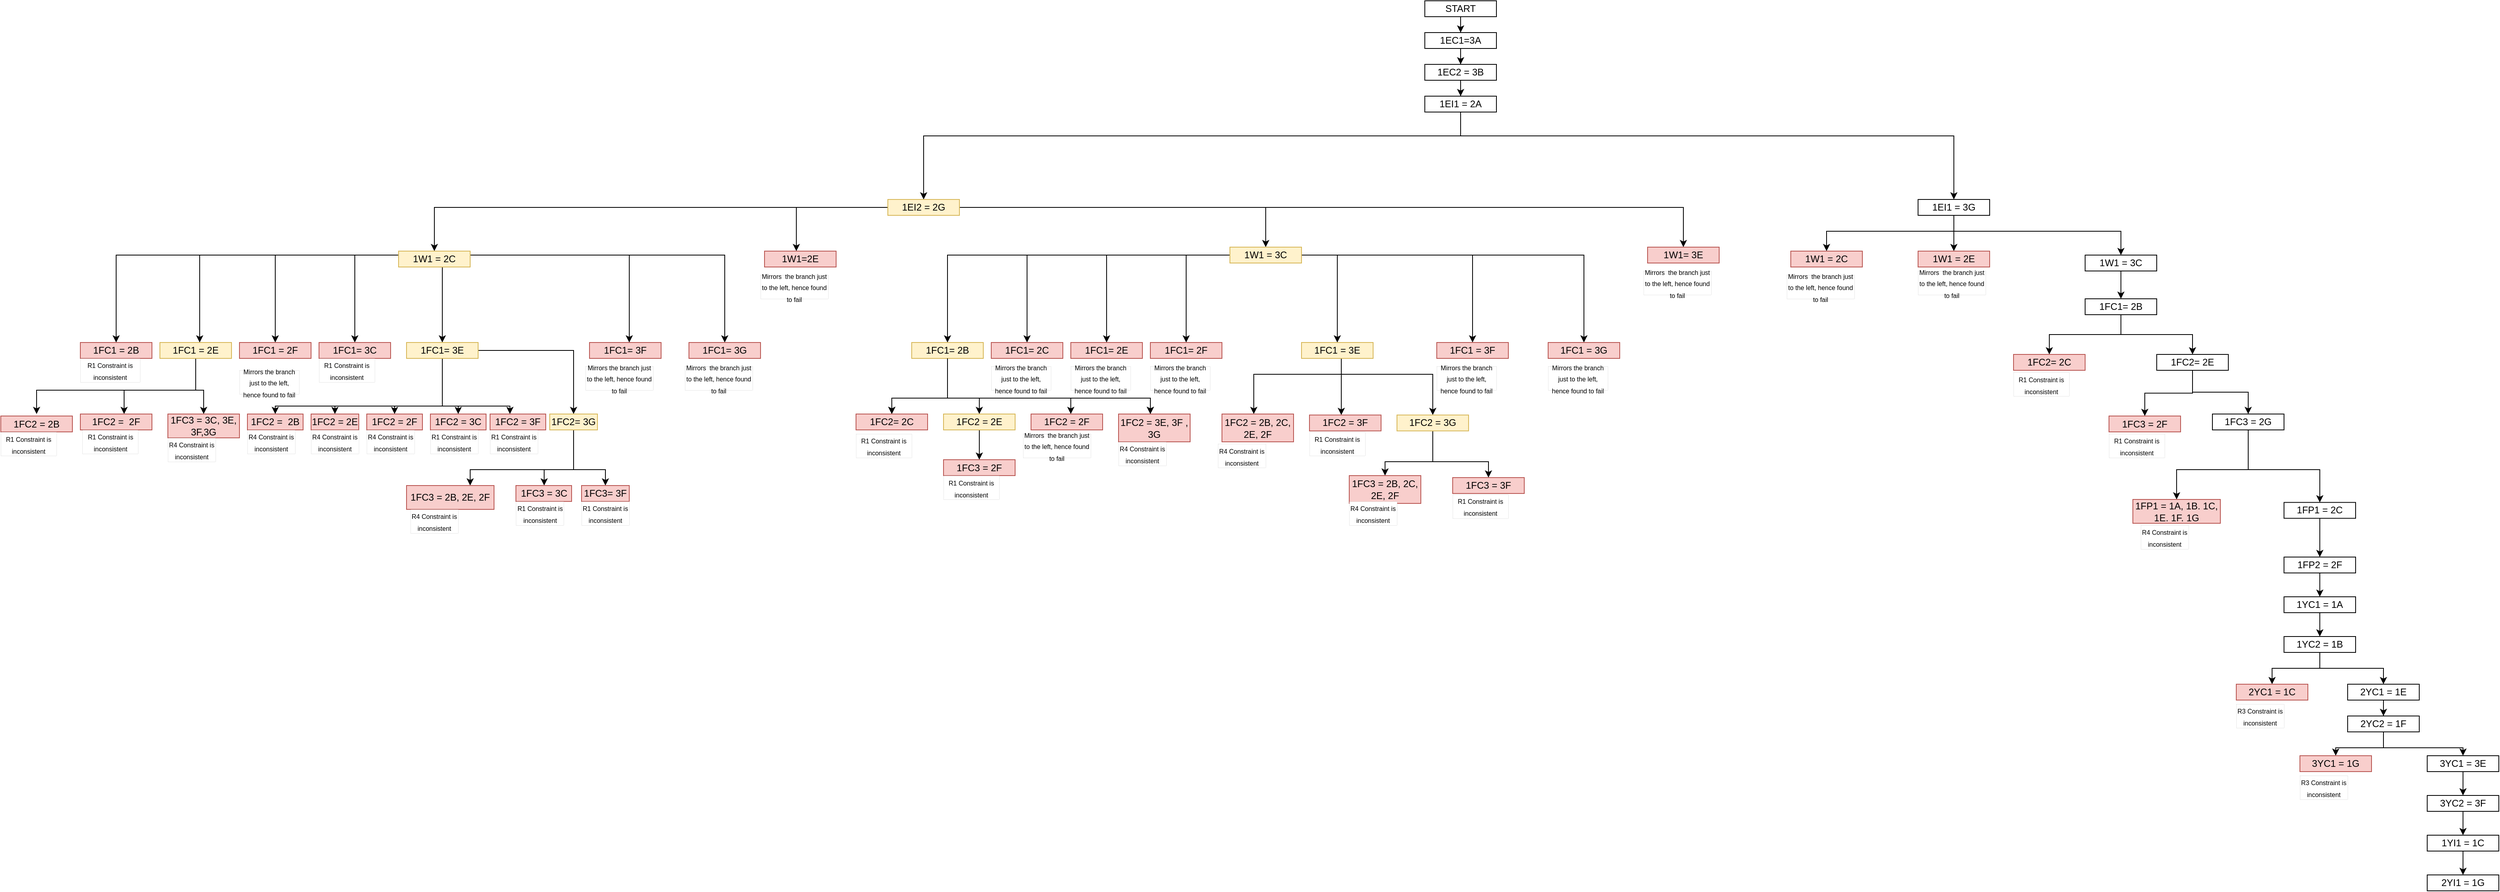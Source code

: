 <mxfile version="21.0.6" type="github"><diagram name="Page-1" id="2YBvvXClWsGukQMizWep"><mxGraphModel dx="3728" dy="3467" grid="1" gridSize="10" guides="1" tooltips="1" connect="1" arrows="1" fold="1" page="1" pageScale="1" pageWidth="1654" pageHeight="2336" math="0" shadow="0"><root><mxCell id="0"/><mxCell id="1" parent="0"/><mxCell id="saDgNXcQAVTbc54-cOda-4" value="" style="edgeStyle=orthogonalEdgeStyle;rounded=0;orthogonalLoop=1;jettySize=auto;html=1;" parent="1" source="saDgNXcQAVTbc54-cOda-1" target="saDgNXcQAVTbc54-cOda-3" edge="1"><mxGeometry relative="1" as="geometry"/></mxCell><mxCell id="saDgNXcQAVTbc54-cOda-1" value="START" style="rounded=0;whiteSpace=wrap;html=1;" parent="1" vertex="1"><mxGeometry x="1540" y="-40" width="90" height="20" as="geometry"/></mxCell><mxCell id="saDgNXcQAVTbc54-cOda-2" style="edgeStyle=orthogonalEdgeStyle;rounded=0;orthogonalLoop=1;jettySize=auto;html=1;exitX=0.5;exitY=1;exitDx=0;exitDy=0;" parent="1" source="saDgNXcQAVTbc54-cOda-1" target="saDgNXcQAVTbc54-cOda-1" edge="1"><mxGeometry relative="1" as="geometry"/></mxCell><mxCell id="saDgNXcQAVTbc54-cOda-6" value="" style="edgeStyle=orthogonalEdgeStyle;rounded=0;orthogonalLoop=1;jettySize=auto;html=1;" parent="1" source="saDgNXcQAVTbc54-cOda-3" target="saDgNXcQAVTbc54-cOda-5" edge="1"><mxGeometry relative="1" as="geometry"/></mxCell><mxCell id="saDgNXcQAVTbc54-cOda-3" value="&lt;div&gt;1EC1=3A&lt;/div&gt;" style="rounded=0;whiteSpace=wrap;html=1;" parent="1" vertex="1"><mxGeometry x="1540" width="90" height="20" as="geometry"/></mxCell><mxCell id="saDgNXcQAVTbc54-cOda-8" value="" style="edgeStyle=orthogonalEdgeStyle;rounded=0;orthogonalLoop=1;jettySize=auto;html=1;" parent="1" source="saDgNXcQAVTbc54-cOda-5" target="saDgNXcQAVTbc54-cOda-7" edge="1"><mxGeometry relative="1" as="geometry"/></mxCell><mxCell id="saDgNXcQAVTbc54-cOda-5" value="1EC2 = 3B" style="rounded=0;whiteSpace=wrap;html=1;" parent="1" vertex="1"><mxGeometry x="1540" y="40" width="90" height="20" as="geometry"/></mxCell><mxCell id="VAgknR-htnpTe9GybD_8-132" style="edgeStyle=orthogonalEdgeStyle;rounded=0;orthogonalLoop=1;jettySize=auto;html=1;entryX=0.5;entryY=0;entryDx=0;entryDy=0;" parent="1" source="saDgNXcQAVTbc54-cOda-7" target="saDgNXcQAVTbc54-cOda-11" edge="1"><mxGeometry relative="1" as="geometry"><Array as="points"><mxPoint x="1585" y="130"/><mxPoint x="910" y="130"/></Array></mxGeometry></mxCell><mxCell id="VAgknR-htnpTe9GybD_8-135" value="" style="edgeStyle=orthogonalEdgeStyle;rounded=0;orthogonalLoop=1;jettySize=auto;html=1;" parent="1" source="saDgNXcQAVTbc54-cOda-7" target="VAgknR-htnpTe9GybD_8-134" edge="1"><mxGeometry relative="1" as="geometry"><Array as="points"><mxPoint x="1585" y="130"/><mxPoint x="2205" y="130"/></Array></mxGeometry></mxCell><mxCell id="saDgNXcQAVTbc54-cOda-7" value="1EI1 = 2A" style="rounded=0;whiteSpace=wrap;html=1;" parent="1" vertex="1"><mxGeometry x="1540" y="80" width="90" height="20" as="geometry"/></mxCell><mxCell id="saDgNXcQAVTbc54-cOda-14" value="" style="edgeStyle=orthogonalEdgeStyle;rounded=0;orthogonalLoop=1;jettySize=auto;html=1;" parent="1" source="saDgNXcQAVTbc54-cOda-11" target="saDgNXcQAVTbc54-cOda-13" edge="1"><mxGeometry relative="1" as="geometry"><Array as="points"><mxPoint x="295" y="220"/></Array></mxGeometry></mxCell><mxCell id="VAgknR-htnpTe9GybD_8-15" style="edgeStyle=orthogonalEdgeStyle;rounded=0;orthogonalLoop=1;jettySize=auto;html=1;" parent="1" source="saDgNXcQAVTbc54-cOda-11" target="VAgknR-htnpTe9GybD_8-14" edge="1"><mxGeometry relative="1" as="geometry"><Array as="points"><mxPoint x="750" y="220"/><mxPoint x="750" y="280"/></Array></mxGeometry></mxCell><mxCell id="VAgknR-htnpTe9GybD_8-20" value="" style="edgeStyle=orthogonalEdgeStyle;rounded=0;orthogonalLoop=1;jettySize=auto;html=1;" parent="1" source="saDgNXcQAVTbc54-cOda-11" target="VAgknR-htnpTe9GybD_8-19" edge="1"><mxGeometry relative="1" as="geometry"/></mxCell><mxCell id="VAgknR-htnpTe9GybD_8-126" style="edgeStyle=orthogonalEdgeStyle;rounded=0;orthogonalLoop=1;jettySize=auto;html=1;entryX=0.5;entryY=0;entryDx=0;entryDy=0;" parent="1" source="saDgNXcQAVTbc54-cOda-11" target="VAgknR-htnpTe9GybD_8-124" edge="1"><mxGeometry relative="1" as="geometry"/></mxCell><mxCell id="saDgNXcQAVTbc54-cOda-11" value="1EI2 = 2G" style="rounded=0;whiteSpace=wrap;html=1;fillColor=#fff2cc;strokeColor=#d6b656;" parent="1" vertex="1"><mxGeometry x="865" y="210" width="90" height="20" as="geometry"/></mxCell><mxCell id="saDgNXcQAVTbc54-cOda-20" value="" style="edgeStyle=orthogonalEdgeStyle;rounded=0;orthogonalLoop=1;jettySize=auto;html=1;" parent="1" source="saDgNXcQAVTbc54-cOda-13" target="saDgNXcQAVTbc54-cOda-19" edge="1"><mxGeometry relative="1" as="geometry"><Array as="points"><mxPoint x="-105" y="280"/></Array></mxGeometry></mxCell><mxCell id="saDgNXcQAVTbc54-cOda-25" value="" style="edgeStyle=orthogonalEdgeStyle;rounded=0;orthogonalLoop=1;jettySize=auto;html=1;" parent="1" source="saDgNXcQAVTbc54-cOda-13" target="saDgNXcQAVTbc54-cOda-24" edge="1"><mxGeometry relative="1" as="geometry"><Array as="points"><mxPoint y="280"/></Array></mxGeometry></mxCell><mxCell id="saDgNXcQAVTbc54-cOda-44" value="" style="edgeStyle=orthogonalEdgeStyle;rounded=0;orthogonalLoop=1;jettySize=auto;html=1;" parent="1" source="saDgNXcQAVTbc54-cOda-13" target="saDgNXcQAVTbc54-cOda-33" edge="1"><mxGeometry relative="1" as="geometry"><Array as="points"><mxPoint x="95" y="280"/></Array></mxGeometry></mxCell><mxCell id="saDgNXcQAVTbc54-cOda-47" style="edgeStyle=orthogonalEdgeStyle;rounded=0;orthogonalLoop=1;jettySize=auto;html=1;" parent="1" source="saDgNXcQAVTbc54-cOda-13" target="saDgNXcQAVTbc54-cOda-45" edge="1"><mxGeometry relative="1" as="geometry"><Array as="points"><mxPoint x="195" y="280"/></Array></mxGeometry></mxCell><mxCell id="saDgNXcQAVTbc54-cOda-59" style="edgeStyle=orthogonalEdgeStyle;rounded=0;orthogonalLoop=1;jettySize=auto;html=1;" parent="1" source="saDgNXcQAVTbc54-cOda-13" target="saDgNXcQAVTbc54-cOda-58" edge="1"><mxGeometry relative="1" as="geometry"><Array as="points"><mxPoint x="305" y="320"/><mxPoint x="305" y="320"/></Array></mxGeometry></mxCell><mxCell id="VAgknR-htnpTe9GybD_8-4" style="edgeStyle=orthogonalEdgeStyle;rounded=0;orthogonalLoop=1;jettySize=auto;html=1;exitX=1;exitY=0.25;exitDx=0;exitDy=0;" parent="1" source="saDgNXcQAVTbc54-cOda-13" target="VAgknR-htnpTe9GybD_8-3" edge="1"><mxGeometry relative="1" as="geometry"><Array as="points"><mxPoint x="540" y="280"/></Array></mxGeometry></mxCell><mxCell id="VAgknR-htnpTe9GybD_8-12" style="edgeStyle=orthogonalEdgeStyle;rounded=0;orthogonalLoop=1;jettySize=auto;html=1;" parent="1" source="saDgNXcQAVTbc54-cOda-13" edge="1"><mxGeometry relative="1" as="geometry"><mxPoint x="660" y="390" as="targetPoint"/><Array as="points"><mxPoint x="660" y="280"/></Array></mxGeometry></mxCell><mxCell id="saDgNXcQAVTbc54-cOda-13" value="1W1 = 2C" style="rounded=0;whiteSpace=wrap;html=1;fillColor=#fff2cc;strokeColor=#d6b656;" parent="1" vertex="1"><mxGeometry x="250" y="275" width="90" height="20" as="geometry"/></mxCell><mxCell id="saDgNXcQAVTbc54-cOda-19" value="1FC1 = 2B" style="rounded=0;whiteSpace=wrap;html=1;fillColor=#f8cecc;strokeColor=#b85450;" parent="1" vertex="1"><mxGeometry x="-150" y="390" width="90" height="20" as="geometry"/></mxCell><mxCell id="saDgNXcQAVTbc54-cOda-31" value="" style="edgeStyle=orthogonalEdgeStyle;rounded=0;orthogonalLoop=1;jettySize=auto;html=1;" parent="1" source="saDgNXcQAVTbc54-cOda-24" edge="1"><mxGeometry relative="1" as="geometry"><mxPoint x="-205" y="480" as="targetPoint"/><Array as="points"><mxPoint x="-5" y="450"/><mxPoint x="-205" y="450"/></Array></mxGeometry></mxCell><mxCell id="saDgNXcQAVTbc54-cOda-52" style="edgeStyle=orthogonalEdgeStyle;rounded=0;orthogonalLoop=1;jettySize=auto;html=1;" parent="1" source="saDgNXcQAVTbc54-cOda-24" target="saDgNXcQAVTbc54-cOda-48" edge="1"><mxGeometry relative="1" as="geometry"><Array as="points"><mxPoint x="-5" y="450"/><mxPoint x="-95" y="450"/></Array></mxGeometry></mxCell><mxCell id="VAgknR-htnpTe9GybD_8-35" style="edgeStyle=orthogonalEdgeStyle;rounded=0;orthogonalLoop=1;jettySize=auto;html=1;" parent="1" source="saDgNXcQAVTbc54-cOda-24" target="VAgknR-htnpTe9GybD_8-31" edge="1"><mxGeometry relative="1" as="geometry"><Array as="points"><mxPoint x="-5" y="450"/><mxPoint x="5" y="450"/></Array></mxGeometry></mxCell><mxCell id="saDgNXcQAVTbc54-cOda-24" value="1FC1 = 2E" style="rounded=0;whiteSpace=wrap;html=1;fillColor=#fff2cc;strokeColor=#d6b656;" parent="1" vertex="1"><mxGeometry x="-50" y="390" width="90" height="20" as="geometry"/></mxCell><mxCell id="saDgNXcQAVTbc54-cOda-26" value="" style="shape=image;html=1;verticalAlign=top;verticalLabelPosition=bottom;labelBackgroundColor=#ffffff;imageAspect=0;aspect=fixed;image=https://cdn0.iconfinder.com/data/icons/evericons-16px/16/x-128.png" parent="1" vertex="1"><mxGeometry x="-80" y="400" width="30" height="30" as="geometry"/></mxCell><mxCell id="saDgNXcQAVTbc54-cOda-28" value="&lt;font style=&quot;font-size: 10px;&quot;&gt;&lt;font style=&quot;font-size: 9px;&quot;&gt;&lt;font style=&quot;font-size: 8px;&quot;&gt;R1 Constraint is inconsistent&lt;/font&gt;&lt;/font&gt;&lt;/font&gt;" style="rounded=0;whiteSpace=wrap;html=1;shadow=0;glass=0;strokeWidth=0;" parent="1" vertex="1"><mxGeometry x="-150" y="410" width="75" height="30" as="geometry"/></mxCell><mxCell id="saDgNXcQAVTbc54-cOda-29" style="edgeStyle=orthogonalEdgeStyle;rounded=0;orthogonalLoop=1;jettySize=auto;html=1;exitX=0.5;exitY=1;exitDx=0;exitDy=0;" parent="1" source="saDgNXcQAVTbc54-cOda-28" target="saDgNXcQAVTbc54-cOda-28" edge="1"><mxGeometry relative="1" as="geometry"/></mxCell><mxCell id="saDgNXcQAVTbc54-cOda-30" value="1FC2 = 2B" style="rounded=0;whiteSpace=wrap;html=1;fillColor=#f8cecc;strokeColor=#b85450;" parent="1" vertex="1"><mxGeometry x="-250" y="482.5" width="90" height="20" as="geometry"/></mxCell><mxCell id="saDgNXcQAVTbc54-cOda-33" value="1FC1 = 2F" style="rounded=0;whiteSpace=wrap;html=1;fillColor=#f8cecc;strokeColor=#b85450;" parent="1" vertex="1"><mxGeometry x="50" y="390" width="90" height="20" as="geometry"/></mxCell><mxCell id="saDgNXcQAVTbc54-cOda-36" style="edgeStyle=orthogonalEdgeStyle;rounded=0;orthogonalLoop=1;jettySize=auto;html=1;exitX=0.5;exitY=1;exitDx=0;exitDy=0;" parent="1" source="saDgNXcQAVTbc54-cOda-33" target="saDgNXcQAVTbc54-cOda-33" edge="1"><mxGeometry relative="1" as="geometry"/></mxCell><mxCell id="saDgNXcQAVTbc54-cOda-39" value="&lt;font style=&quot;font-size: 9px;&quot;&gt;&lt;font style=&quot;font-size: 9px;&quot;&gt;&lt;font style=&quot;font-size: 8px;&quot;&gt;Mirrors the branch just to the left, hence found to fail&lt;/font&gt;&lt;/font&gt;&lt;/font&gt;" style="rounded=0;whiteSpace=wrap;html=1;shadow=0;glass=0;strokeWidth=0;" parent="1" vertex="1"><mxGeometry x="50" y="425" width="75" height="30" as="geometry"/></mxCell><mxCell id="saDgNXcQAVTbc54-cOda-40" value="" style="shape=image;html=1;verticalAlign=top;verticalLabelPosition=bottom;labelBackgroundColor=#ffffff;imageAspect=0;aspect=fixed;image=https://cdn0.iconfinder.com/data/icons/evericons-16px/16/x-128.png" parent="1" vertex="1"><mxGeometry x="110" y="400" width="30" height="30" as="geometry"/></mxCell><mxCell id="saDgNXcQAVTbc54-cOda-45" value="1FC1= 3C" style="rounded=0;whiteSpace=wrap;html=1;fillColor=#f8cecc;strokeColor=#b85450;" parent="1" vertex="1"><mxGeometry x="150" y="390" width="90" height="20" as="geometry"/></mxCell><mxCell id="saDgNXcQAVTbc54-cOda-48" value="1FC2 =&amp;nbsp; 2F" style="rounded=0;whiteSpace=wrap;html=1;fillColor=#f8cecc;strokeColor=#b85450;" parent="1" vertex="1"><mxGeometry x="-150" y="480" width="90" height="20" as="geometry"/></mxCell><mxCell id="saDgNXcQAVTbc54-cOda-50" value="&lt;font style=&quot;font-size: 10px;&quot;&gt;&lt;font style=&quot;font-size: 9px;&quot;&gt;&lt;font style=&quot;font-size: 8px;&quot;&gt;R1 Constraint is inconsistent&lt;/font&gt;&lt;/font&gt;&lt;/font&gt;" style="rounded=0;whiteSpace=wrap;html=1;shadow=0;glass=0;strokeWidth=0;" parent="1" vertex="1"><mxGeometry x="-250" y="502.5" width="70" height="30" as="geometry"/></mxCell><mxCell id="saDgNXcQAVTbc54-cOda-51" value="" style="shape=image;html=1;verticalAlign=top;verticalLabelPosition=bottom;labelBackgroundColor=#ffffff;imageAspect=0;aspect=fixed;image=https://cdn0.iconfinder.com/data/icons/evericons-16px/16/x-128.png" parent="1" vertex="1"><mxGeometry x="-180" y="487.5" width="30" height="30" as="geometry"/></mxCell><mxCell id="saDgNXcQAVTbc54-cOda-53" value="&lt;font style=&quot;font-size: 10px;&quot;&gt;&lt;font style=&quot;font-size: 9px;&quot;&gt;&lt;font style=&quot;font-size: 8px;&quot;&gt;R1 Constraint is inconsistent&lt;/font&gt;&lt;/font&gt;&lt;/font&gt;" style="rounded=0;whiteSpace=wrap;html=1;shadow=0;glass=0;strokeWidth=0;" parent="1" vertex="1"><mxGeometry x="-147.5" y="500" width="70" height="30" as="geometry"/></mxCell><mxCell id="saDgNXcQAVTbc54-cOda-54" value="" style="shape=image;html=1;verticalAlign=top;verticalLabelPosition=bottom;labelBackgroundColor=#ffffff;imageAspect=0;aspect=fixed;image=https://cdn0.iconfinder.com/data/icons/evericons-16px/16/x-128.png" parent="1" vertex="1"><mxGeometry x="220" y="400" width="30" height="30" as="geometry"/></mxCell><mxCell id="saDgNXcQAVTbc54-cOda-57" value="&lt;font style=&quot;font-size: 10px;&quot;&gt;&lt;font style=&quot;font-size: 9px;&quot;&gt;&lt;font style=&quot;font-size: 8px;&quot;&gt;R1 Constraint is inconsistent&lt;/font&gt;&lt;/font&gt;&lt;/font&gt;" style="rounded=0;whiteSpace=wrap;html=1;shadow=0;glass=0;strokeWidth=0;" parent="1" vertex="1"><mxGeometry x="150" y="410" width="70" height="30" as="geometry"/></mxCell><mxCell id="saDgNXcQAVTbc54-cOda-61" value="" style="edgeStyle=orthogonalEdgeStyle;rounded=0;orthogonalLoop=1;jettySize=auto;html=1;" parent="1" source="saDgNXcQAVTbc54-cOda-58" target="saDgNXcQAVTbc54-cOda-60" edge="1"><mxGeometry relative="1" as="geometry"><Array as="points"><mxPoint x="305" y="470"/><mxPoint x="95" y="470"/></Array></mxGeometry></mxCell><mxCell id="saDgNXcQAVTbc54-cOda-72" value="" style="edgeStyle=orthogonalEdgeStyle;rounded=0;orthogonalLoop=1;jettySize=auto;html=1;entryX=0.5;entryY=0;entryDx=0;entryDy=0;" parent="1" source="saDgNXcQAVTbc54-cOda-58" target="saDgNXcQAVTbc54-cOda-70" edge="1"><mxGeometry relative="1" as="geometry"><Array as="points"><mxPoint x="305" y="470"/><mxPoint x="325" y="470"/></Array></mxGeometry></mxCell><mxCell id="saDgNXcQAVTbc54-cOda-73" style="edgeStyle=orthogonalEdgeStyle;rounded=0;orthogonalLoop=1;jettySize=auto;html=1;entryX=0.5;entryY=0;entryDx=0;entryDy=0;" parent="1" source="saDgNXcQAVTbc54-cOda-58" target="saDgNXcQAVTbc54-cOda-68" edge="1"><mxGeometry relative="1" as="geometry"><Array as="points"><mxPoint x="305" y="470"/><mxPoint x="245" y="470"/></Array></mxGeometry></mxCell><mxCell id="saDgNXcQAVTbc54-cOda-74" style="edgeStyle=orthogonalEdgeStyle;rounded=0;orthogonalLoop=1;jettySize=auto;html=1;exitX=0.5;exitY=1;exitDx=0;exitDy=0;" parent="1" source="saDgNXcQAVTbc54-cOda-58" target="saDgNXcQAVTbc54-cOda-64" edge="1"><mxGeometry relative="1" as="geometry"><Array as="points"><mxPoint x="305" y="470"/><mxPoint x="170" y="470"/></Array></mxGeometry></mxCell><mxCell id="saDgNXcQAVTbc54-cOda-83" style="edgeStyle=orthogonalEdgeStyle;rounded=0;orthogonalLoop=1;jettySize=auto;html=1;exitX=0.5;exitY=1;exitDx=0;exitDy=0;" parent="1" source="saDgNXcQAVTbc54-cOda-58" edge="1"><mxGeometry relative="1" as="geometry"><mxPoint x="390" y="480" as="targetPoint"/><Array as="points"><mxPoint x="305" y="470"/><mxPoint x="390" y="470"/></Array></mxGeometry></mxCell><mxCell id="saDgNXcQAVTbc54-cOda-183" value="" style="edgeStyle=orthogonalEdgeStyle;rounded=0;orthogonalLoop=1;jettySize=auto;html=1;" parent="1" source="saDgNXcQAVTbc54-cOda-58" target="saDgNXcQAVTbc54-cOda-182" edge="1"><mxGeometry relative="1" as="geometry"/></mxCell><mxCell id="saDgNXcQAVTbc54-cOda-58" value="1FC1= 3E" style="rounded=0;whiteSpace=wrap;html=1;fillColor=#fff2cc;strokeColor=#d6b656;" parent="1" vertex="1"><mxGeometry x="260" y="390" width="90" height="20" as="geometry"/></mxCell><mxCell id="saDgNXcQAVTbc54-cOda-60" value="1FC2 =&amp;nbsp; 2B" style="rounded=0;whiteSpace=wrap;html=1;fillColor=#f8cecc;strokeColor=#b85450;" parent="1" vertex="1"><mxGeometry x="60" y="480" width="70" height="20" as="geometry"/></mxCell><mxCell id="saDgNXcQAVTbc54-cOda-62" value="&lt;font style=&quot;font-size: 10px;&quot;&gt;&lt;font style=&quot;font-size: 9px;&quot;&gt;&lt;font style=&quot;font-size: 8px;&quot;&gt;R4 Constraint is inconsistent&lt;/font&gt;&lt;/font&gt;&lt;/font&gt;" style="rounded=0;whiteSpace=wrap;html=1;shadow=0;glass=0;strokeWidth=0;" parent="1" vertex="1"><mxGeometry x="60" y="500" width="60" height="30" as="geometry"/></mxCell><mxCell id="saDgNXcQAVTbc54-cOda-64" value="1FC2 = 2E" style="rounded=0;whiteSpace=wrap;html=1;fillColor=#f8cecc;strokeColor=#b85450;" parent="1" vertex="1"><mxGeometry x="140" y="480" width="60" height="20" as="geometry"/></mxCell><mxCell id="saDgNXcQAVTbc54-cOda-65" value="&lt;font style=&quot;font-size: 10px;&quot;&gt;&lt;font style=&quot;font-size: 9px;&quot;&gt;&lt;font style=&quot;font-size: 8px;&quot;&gt;R4 Constraint is inconsistent&lt;/font&gt;&lt;/font&gt;&lt;/font&gt;" style="rounded=0;whiteSpace=wrap;html=1;shadow=0;glass=0;strokeWidth=0;" parent="1" vertex="1"><mxGeometry x="140" y="500" width="60" height="30" as="geometry"/></mxCell><mxCell id="saDgNXcQAVTbc54-cOda-68" value="1FC2 = 2F" style="rounded=0;whiteSpace=wrap;html=1;fillColor=#f8cecc;strokeColor=#b85450;" parent="1" vertex="1"><mxGeometry x="210" y="480" width="70" height="20" as="geometry"/></mxCell><mxCell id="saDgNXcQAVTbc54-cOda-69" value="&lt;font style=&quot;font-size: 10px;&quot;&gt;&lt;font style=&quot;font-size: 9px;&quot;&gt;&lt;font style=&quot;font-size: 8px;&quot;&gt;R4 Constraint is inconsistent&lt;/font&gt;&lt;/font&gt;&lt;/font&gt;" style="rounded=0;whiteSpace=wrap;html=1;shadow=0;glass=0;strokeWidth=0;" parent="1" vertex="1"><mxGeometry x="210" y="500" width="60" height="30" as="geometry"/></mxCell><mxCell id="saDgNXcQAVTbc54-cOda-70" value="1FC2 = 3C" style="rounded=0;whiteSpace=wrap;html=1;fillColor=#f8cecc;strokeColor=#b85450;" parent="1" vertex="1"><mxGeometry x="290" y="480" width="70" height="20" as="geometry"/></mxCell><mxCell id="saDgNXcQAVTbc54-cOda-71" value="&lt;font style=&quot;font-size: 10px;&quot;&gt;&lt;font style=&quot;font-size: 9px;&quot;&gt;&lt;font style=&quot;font-size: 8px;&quot;&gt;R1 Constraint is inconsistent&lt;/font&gt;&lt;/font&gt;&lt;/font&gt;" style="rounded=0;whiteSpace=wrap;html=1;shadow=0;glass=0;strokeWidth=0;" parent="1" vertex="1"><mxGeometry x="290" y="500" width="60" height="30" as="geometry"/></mxCell><mxCell id="saDgNXcQAVTbc54-cOda-75" value="" style="shape=image;html=1;verticalAlign=top;verticalLabelPosition=bottom;labelBackgroundColor=#ffffff;imageAspect=0;aspect=fixed;image=https://cdn0.iconfinder.com/data/icons/evericons-16px/16/x-128.png" parent="1" vertex="1"><mxGeometry x="-77.5" y="487.5" width="30" height="30" as="geometry"/></mxCell><mxCell id="saDgNXcQAVTbc54-cOda-78" value="" style="shape=image;html=1;verticalAlign=top;verticalLabelPosition=bottom;labelBackgroundColor=#ffffff;imageAspect=0;aspect=fixed;image=https://cdn0.iconfinder.com/data/icons/evericons-16px/16/x-128.png" parent="1" vertex="1"><mxGeometry x="195" y="495" width="15" height="15" as="geometry"/></mxCell><mxCell id="saDgNXcQAVTbc54-cOda-79" value="" style="shape=image;html=1;verticalAlign=top;verticalLabelPosition=bottom;labelBackgroundColor=#ffffff;imageAspect=0;aspect=fixed;image=https://cdn0.iconfinder.com/data/icons/evericons-16px/16/x-128.png" parent="1" vertex="1"><mxGeometry x="117.5" y="495" width="15" height="15" as="geometry"/></mxCell><mxCell id="saDgNXcQAVTbc54-cOda-80" value="" style="shape=image;html=1;verticalAlign=top;verticalLabelPosition=bottom;labelBackgroundColor=#ffffff;imageAspect=0;aspect=fixed;image=https://cdn0.iconfinder.com/data/icons/evericons-16px/16/x-128.png" parent="1" vertex="1"><mxGeometry x="270" y="495" width="15" height="15" as="geometry"/></mxCell><mxCell id="saDgNXcQAVTbc54-cOda-81" value="" style="shape=image;html=1;verticalAlign=top;verticalLabelPosition=bottom;labelBackgroundColor=#ffffff;imageAspect=0;aspect=fixed;image=https://cdn0.iconfinder.com/data/icons/evericons-16px/16/x-128.png" parent="1" vertex="1"><mxGeometry x="350" y="495" width="15" height="15" as="geometry"/></mxCell><mxCell id="saDgNXcQAVTbc54-cOda-86" value="1FC2 = 3F" style="rounded=0;whiteSpace=wrap;html=1;fillColor=#f8cecc;strokeColor=#b85450;" parent="1" vertex="1"><mxGeometry x="365" y="480" width="70" height="20" as="geometry"/></mxCell><mxCell id="saDgNXcQAVTbc54-cOda-87" value="&lt;font style=&quot;font-size: 10px;&quot;&gt;&lt;font style=&quot;font-size: 9px;&quot;&gt;&lt;font style=&quot;font-size: 8px;&quot;&gt;R1 Constraint is inconsistent &lt;br&gt;&lt;/font&gt;&lt;/font&gt;&lt;/font&gt;" style="rounded=0;whiteSpace=wrap;html=1;shadow=0;glass=0;strokeWidth=0;" parent="1" vertex="1"><mxGeometry x="365" y="500" width="60" height="30" as="geometry"/></mxCell><mxCell id="saDgNXcQAVTbc54-cOda-88" value="" style="shape=image;html=1;verticalAlign=top;verticalLabelPosition=bottom;labelBackgroundColor=#ffffff;imageAspect=0;aspect=fixed;image=https://cdn0.iconfinder.com/data/icons/evericons-16px/16/x-128.png" parent="1" vertex="1"><mxGeometry x="425" y="497.5" width="15" height="15" as="geometry"/></mxCell><mxCell id="saDgNXcQAVTbc54-cOda-185" value="" style="edgeStyle=orthogonalEdgeStyle;rounded=0;orthogonalLoop=1;jettySize=auto;html=1;" parent="1" source="saDgNXcQAVTbc54-cOda-182" target="saDgNXcQAVTbc54-cOda-184" edge="1"><mxGeometry relative="1" as="geometry"><Array as="points"><mxPoint x="470" y="550"/><mxPoint x="340" y="550"/></Array></mxGeometry></mxCell><mxCell id="saDgNXcQAVTbc54-cOda-189" value="" style="edgeStyle=orthogonalEdgeStyle;rounded=0;orthogonalLoop=1;jettySize=auto;html=1;" parent="1" source="saDgNXcQAVTbc54-cOda-182" target="saDgNXcQAVTbc54-cOda-188" edge="1"><mxGeometry relative="1" as="geometry"><Array as="points"><mxPoint x="470" y="550"/><mxPoint x="510" y="550"/></Array></mxGeometry></mxCell><mxCell id="saDgNXcQAVTbc54-cOda-193" style="edgeStyle=orthogonalEdgeStyle;rounded=0;orthogonalLoop=1;jettySize=auto;html=1;" parent="1" source="saDgNXcQAVTbc54-cOda-182" target="saDgNXcQAVTbc54-cOda-190" edge="1"><mxGeometry relative="1" as="geometry"><Array as="points"><mxPoint x="470" y="550"/><mxPoint x="433" y="550"/></Array></mxGeometry></mxCell><mxCell id="saDgNXcQAVTbc54-cOda-182" value="1FC2= 3G" style="rounded=0;whiteSpace=wrap;html=1;fillColor=#fff2cc;strokeColor=#d6b656;" parent="1" vertex="1"><mxGeometry x="440" y="480" width="60" height="20" as="geometry"/></mxCell><mxCell id="saDgNXcQAVTbc54-cOda-184" value="1FC3 = 2B, 2E, 2F" style="rounded=0;whiteSpace=wrap;html=1;fillColor=#f8cecc;strokeColor=#b85450;" parent="1" vertex="1"><mxGeometry x="260" y="570" width="110" height="30" as="geometry"/></mxCell><mxCell id="saDgNXcQAVTbc54-cOda-186" value="&lt;font style=&quot;font-size: 10px;&quot;&gt;&lt;font style=&quot;font-size: 9px;&quot;&gt;&lt;font style=&quot;font-size: 8px;&quot;&gt;R4 Constraint is inconsistent&lt;/font&gt;&lt;/font&gt;&lt;/font&gt;" style="rounded=0;whiteSpace=wrap;html=1;shadow=0;glass=0;strokeWidth=0;" parent="1" vertex="1"><mxGeometry x="265" y="600" width="60" height="30" as="geometry"/></mxCell><mxCell id="saDgNXcQAVTbc54-cOda-187" value="" style="shape=image;html=1;verticalAlign=top;verticalLabelPosition=bottom;labelBackgroundColor=#ffffff;imageAspect=0;aspect=fixed;image=https://cdn0.iconfinder.com/data/icons/evericons-16px/16/x-128.png" parent="1" vertex="1"><mxGeometry x="350" y="587.5" width="30" height="30" as="geometry"/></mxCell><mxCell id="saDgNXcQAVTbc54-cOda-188" value="1FC3= 3F" style="rounded=0;whiteSpace=wrap;html=1;fillColor=#f8cecc;strokeColor=#b85450;" parent="1" vertex="1"><mxGeometry x="480" y="570" width="60" height="20" as="geometry"/></mxCell><mxCell id="saDgNXcQAVTbc54-cOda-190" value="1FC3 = 3C" style="rounded=0;whiteSpace=wrap;html=1;fillColor=#f8cecc;strokeColor=#b85450;" parent="1" vertex="1"><mxGeometry x="397.5" y="570" width="70" height="20" as="geometry"/></mxCell><mxCell id="saDgNXcQAVTbc54-cOda-191" value="&lt;font style=&quot;font-size: 10px;&quot;&gt;&lt;font style=&quot;font-size: 9px;&quot;&gt;&lt;font style=&quot;font-size: 8px;&quot;&gt;R1 Constraint is inconsistent&lt;/font&gt;&lt;/font&gt;&lt;/font&gt;" style="rounded=0;whiteSpace=wrap;html=1;shadow=0;glass=0;strokeWidth=0;" parent="1" vertex="1"><mxGeometry x="397.5" y="590" width="60" height="30" as="geometry"/></mxCell><mxCell id="saDgNXcQAVTbc54-cOda-195" value="&lt;font style=&quot;font-size: 10px;&quot;&gt;&lt;font style=&quot;font-size: 9px;&quot;&gt;&lt;font style=&quot;font-size: 8px;&quot;&gt;R1 Constraint is inconsistent&lt;/font&gt;&lt;/font&gt;&lt;/font&gt;" style="rounded=0;whiteSpace=wrap;html=1;shadow=0;glass=0;strokeWidth=0;" parent="1" vertex="1"><mxGeometry x="480" y="590" width="60" height="30" as="geometry"/></mxCell><mxCell id="saDgNXcQAVTbc54-cOda-196" value="" style="shape=image;html=1;verticalAlign=top;verticalLabelPosition=bottom;labelBackgroundColor=#ffffff;imageAspect=0;aspect=fixed;image=https://cdn0.iconfinder.com/data/icons/evericons-16px/16/x-128.png" parent="1" vertex="1"><mxGeometry x="455" y="580" width="30" height="30" as="geometry"/></mxCell><mxCell id="saDgNXcQAVTbc54-cOda-197" value="" style="shape=image;html=1;verticalAlign=top;verticalLabelPosition=bottom;labelBackgroundColor=#ffffff;imageAspect=0;aspect=fixed;image=https://cdn0.iconfinder.com/data/icons/evericons-16px/16/x-128.png" parent="1" vertex="1"><mxGeometry x="530" y="580" width="30" height="30" as="geometry"/></mxCell><mxCell id="VAgknR-htnpTe9GybD_8-3" value="1FC1= 3F" style="rounded=0;whiteSpace=wrap;html=1;fillColor=#f8cecc;strokeColor=#b85450;" parent="1" vertex="1"><mxGeometry x="490" y="390" width="90" height="20" as="geometry"/></mxCell><mxCell id="VAgknR-htnpTe9GybD_8-5" value="" style="shape=image;html=1;verticalAlign=top;verticalLabelPosition=bottom;labelBackgroundColor=#ffffff;imageAspect=0;aspect=fixed;image=https://cdn0.iconfinder.com/data/icons/evericons-16px/16/x-128.png" parent="1" vertex="1"><mxGeometry x="570" y="400" width="30" height="30" as="geometry"/></mxCell><mxCell id="VAgknR-htnpTe9GybD_8-6" value="&lt;font style=&quot;font-size: 9px;&quot;&gt;&lt;font style=&quot;font-size: 9px;&quot;&gt;&lt;font style=&quot;font-size: 8px;&quot;&gt;Mirrors the branch just to the left, hence found to fail&lt;/font&gt;&lt;/font&gt;&lt;/font&gt;" style="rounded=0;whiteSpace=wrap;html=1;shadow=0;glass=0;strokeWidth=0;" parent="1" vertex="1"><mxGeometry x="485" y="420" width="85" height="30" as="geometry"/></mxCell><mxCell id="VAgknR-htnpTe9GybD_8-8" value="1FC1= 3G" style="rounded=0;whiteSpace=wrap;html=1;fillColor=#f8cecc;strokeColor=#b85450;" parent="1" vertex="1"><mxGeometry x="615" y="390" width="90" height="20" as="geometry"/></mxCell><mxCell id="VAgknR-htnpTe9GybD_8-10" value="&lt;font style=&quot;font-size: 9px;&quot;&gt;&lt;font style=&quot;font-size: 9px;&quot;&gt;&lt;font style=&quot;font-size: 8px;&quot;&gt;Mirrors&amp;nbsp; the branch just to the left, hence found to fail&lt;/font&gt;&lt;/font&gt;&lt;/font&gt;" style="rounded=0;whiteSpace=wrap;html=1;shadow=0;glass=0;strokeWidth=0;" parent="1" vertex="1"><mxGeometry x="610" y="420" width="85" height="30" as="geometry"/></mxCell><mxCell id="VAgknR-htnpTe9GybD_8-11" value="" style="shape=image;html=1;verticalAlign=top;verticalLabelPosition=bottom;labelBackgroundColor=#ffffff;imageAspect=0;aspect=fixed;image=https://cdn0.iconfinder.com/data/icons/evericons-16px/16/x-128.png" parent="1" vertex="1"><mxGeometry x="695" y="400" width="30" height="30" as="geometry"/></mxCell><mxCell id="VAgknR-htnpTe9GybD_8-14" value="&lt;div&gt;1W1=2E&lt;/div&gt;" style="rounded=0;whiteSpace=wrap;html=1;fillColor=#f8cecc;strokeColor=#b85450;" parent="1" vertex="1"><mxGeometry x="710" y="275" width="90" height="20" as="geometry"/></mxCell><mxCell id="VAgknR-htnpTe9GybD_8-16" value="&lt;font style=&quot;font-size: 9px;&quot;&gt;&lt;font style=&quot;font-size: 9px;&quot;&gt;&lt;font style=&quot;font-size: 8px;&quot;&gt;Mirrors&amp;nbsp; the branch just to the left, hence found to fail&lt;/font&gt;&lt;/font&gt;&lt;/font&gt;" style="rounded=0;whiteSpace=wrap;html=1;shadow=0;glass=0;strokeWidth=0;" parent="1" vertex="1"><mxGeometry x="705" y="305" width="85" height="30" as="geometry"/></mxCell><mxCell id="VAgknR-htnpTe9GybD_8-17" value="" style="shape=image;html=1;verticalAlign=top;verticalLabelPosition=bottom;labelBackgroundColor=#ffffff;imageAspect=0;aspect=fixed;image=https://cdn0.iconfinder.com/data/icons/evericons-16px/16/x-128.png" parent="1" vertex="1"><mxGeometry x="780" y="290" width="30" height="30" as="geometry"/></mxCell><mxCell id="VAgknR-htnpTe9GybD_8-23" value="" style="edgeStyle=orthogonalEdgeStyle;rounded=0;orthogonalLoop=1;jettySize=auto;html=1;" parent="1" source="VAgknR-htnpTe9GybD_8-19" target="VAgknR-htnpTe9GybD_8-22" edge="1"><mxGeometry relative="1" as="geometry"/></mxCell><mxCell id="VAgknR-htnpTe9GybD_8-25" value="" style="edgeStyle=orthogonalEdgeStyle;rounded=0;orthogonalLoop=1;jettySize=auto;html=1;" parent="1" source="VAgknR-htnpTe9GybD_8-19" target="VAgknR-htnpTe9GybD_8-24" edge="1"><mxGeometry relative="1" as="geometry"/></mxCell><mxCell id="VAgknR-htnpTe9GybD_8-27" value="" style="edgeStyle=orthogonalEdgeStyle;rounded=0;orthogonalLoop=1;jettySize=auto;html=1;" parent="1" source="VAgknR-htnpTe9GybD_8-19" target="VAgknR-htnpTe9GybD_8-26" edge="1"><mxGeometry relative="1" as="geometry"/></mxCell><mxCell id="VAgknR-htnpTe9GybD_8-79" value="" style="edgeStyle=orthogonalEdgeStyle;rounded=0;orthogonalLoop=1;jettySize=auto;html=1;" parent="1" source="VAgknR-htnpTe9GybD_8-19" target="VAgknR-htnpTe9GybD_8-78" edge="1"><mxGeometry relative="1" as="geometry"><Array as="points"><mxPoint x="1430" y="280"/></Array></mxGeometry></mxCell><mxCell id="VAgknR-htnpTe9GybD_8-116" style="edgeStyle=orthogonalEdgeStyle;rounded=0;orthogonalLoop=1;jettySize=auto;html=1;" parent="1" source="VAgknR-htnpTe9GybD_8-19" target="VAgknR-htnpTe9GybD_8-115" edge="1"><mxGeometry relative="1" as="geometry"/></mxCell><mxCell id="VAgknR-htnpTe9GybD_8-118" style="edgeStyle=orthogonalEdgeStyle;rounded=0;orthogonalLoop=1;jettySize=auto;html=1;entryX=0.5;entryY=0;entryDx=0;entryDy=0;" parent="1" source="VAgknR-htnpTe9GybD_8-19" target="VAgknR-htnpTe9GybD_8-117" edge="1"><mxGeometry relative="1" as="geometry"/></mxCell><mxCell id="VAgknR-htnpTe9GybD_8-130" style="edgeStyle=orthogonalEdgeStyle;rounded=0;orthogonalLoop=1;jettySize=auto;html=1;" parent="1" source="VAgknR-htnpTe9GybD_8-19" target="VAgknR-htnpTe9GybD_8-80" edge="1"><mxGeometry relative="1" as="geometry"/></mxCell><mxCell id="VAgknR-htnpTe9GybD_8-19" value="1W1 = 3C" style="rounded=0;whiteSpace=wrap;html=1;fillColor=#fff2cc;strokeColor=#d6b656;" parent="1" vertex="1"><mxGeometry x="1295" y="270" width="90" height="20" as="geometry"/></mxCell><mxCell id="VAgknR-htnpTe9GybD_8-29" value="" style="edgeStyle=orthogonalEdgeStyle;rounded=0;orthogonalLoop=1;jettySize=auto;html=1;" parent="1" source="VAgknR-htnpTe9GybD_8-22" target="VAgknR-htnpTe9GybD_8-28" edge="1"><mxGeometry relative="1" as="geometry"><Array as="points"><mxPoint x="940" y="460"/><mxPoint x="870" y="460"/></Array></mxGeometry></mxCell><mxCell id="VAgknR-htnpTe9GybD_8-38" value="" style="edgeStyle=orthogonalEdgeStyle;rounded=0;orthogonalLoop=1;jettySize=auto;html=1;" parent="1" source="VAgknR-htnpTe9GybD_8-22" target="VAgknR-htnpTe9GybD_8-28" edge="1"><mxGeometry relative="1" as="geometry"><Array as="points"><mxPoint x="940" y="460"/><mxPoint x="870" y="460"/></Array></mxGeometry></mxCell><mxCell id="VAgknR-htnpTe9GybD_8-41" value="" style="edgeStyle=orthogonalEdgeStyle;rounded=0;orthogonalLoop=1;jettySize=auto;html=1;" parent="1" source="VAgknR-htnpTe9GybD_8-22" target="VAgknR-htnpTe9GybD_8-40" edge="1"><mxGeometry relative="1" as="geometry"><Array as="points"><mxPoint x="940" y="460"/><mxPoint x="980" y="460"/></Array></mxGeometry></mxCell><mxCell id="VAgknR-htnpTe9GybD_8-50" value="" style="edgeStyle=orthogonalEdgeStyle;rounded=0;orthogonalLoop=1;jettySize=auto;html=1;" parent="1" source="VAgknR-htnpTe9GybD_8-22" target="VAgknR-htnpTe9GybD_8-49" edge="1"><mxGeometry relative="1" as="geometry"><Array as="points"><mxPoint x="940" y="460"/><mxPoint x="1095" y="460"/></Array></mxGeometry></mxCell><mxCell id="VAgknR-htnpTe9GybD_8-54" value="" style="edgeStyle=orthogonalEdgeStyle;rounded=0;orthogonalLoop=1;jettySize=auto;html=1;" parent="1" source="VAgknR-htnpTe9GybD_8-22" target="VAgknR-htnpTe9GybD_8-53" edge="1"><mxGeometry relative="1" as="geometry"><Array as="points"><mxPoint x="940" y="460"/><mxPoint x="1195" y="460"/></Array></mxGeometry></mxCell><mxCell id="VAgknR-htnpTe9GybD_8-22" value="1FC1= 2B" style="rounded=0;whiteSpace=wrap;html=1;fillColor=#fff2cc;strokeColor=#d6b656;" parent="1" vertex="1"><mxGeometry x="895" y="390" width="90" height="20" as="geometry"/></mxCell><mxCell id="VAgknR-htnpTe9GybD_8-24" value="1FC1= 2C" style="rounded=0;whiteSpace=wrap;html=1;fillColor=#f8cecc;strokeColor=#b85450;" parent="1" vertex="1"><mxGeometry x="995" y="390" width="90" height="20" as="geometry"/></mxCell><mxCell id="VAgknR-htnpTe9GybD_8-26" value="1FC1= 2E" style="rounded=0;whiteSpace=wrap;html=1;fillColor=#f8cecc;strokeColor=#b85450;" parent="1" vertex="1"><mxGeometry x="1095" y="390" width="90" height="20" as="geometry"/></mxCell><mxCell id="VAgknR-htnpTe9GybD_8-28" value="1FC2= 2C" style="rounded=0;whiteSpace=wrap;html=1;fillColor=#f8cecc;strokeColor=#b85450;" parent="1" vertex="1"><mxGeometry x="825" y="480" width="90" height="20" as="geometry"/></mxCell><mxCell id="VAgknR-htnpTe9GybD_8-31" value="1FC3 = 3C, 3E, 3F,3G" style="rounded=0;whiteSpace=wrap;html=1;fillColor=#f8cecc;strokeColor=#b85450;" parent="1" vertex="1"><mxGeometry x="-40" y="480" width="90" height="30" as="geometry"/></mxCell><mxCell id="VAgknR-htnpTe9GybD_8-32" value="&lt;font style=&quot;font-size: 10px;&quot;&gt;&lt;font style=&quot;font-size: 9px;&quot;&gt;&lt;font style=&quot;font-size: 8px;&quot;&gt;R4 Constraint is inconsistent&lt;/font&gt;&lt;/font&gt;&lt;/font&gt;" style="rounded=0;whiteSpace=wrap;html=1;shadow=0;glass=0;strokeWidth=0;" parent="1" vertex="1"><mxGeometry x="-40" y="510" width="60" height="30" as="geometry"/></mxCell><mxCell id="VAgknR-htnpTe9GybD_8-33" value="" style="shape=image;html=1;verticalAlign=top;verticalLabelPosition=bottom;labelBackgroundColor=#ffffff;imageAspect=0;aspect=fixed;image=https://cdn0.iconfinder.com/data/icons/evericons-16px/16/x-128.png" parent="1" vertex="1"><mxGeometry x="30" y="495" width="30" height="30" as="geometry"/></mxCell><mxCell id="VAgknR-htnpTe9GybD_8-45" value="" style="edgeStyle=orthogonalEdgeStyle;rounded=0;orthogonalLoop=1;jettySize=auto;html=1;" parent="1" source="VAgknR-htnpTe9GybD_8-40" target="VAgknR-htnpTe9GybD_8-44" edge="1"><mxGeometry relative="1" as="geometry"/></mxCell><mxCell id="VAgknR-htnpTe9GybD_8-40" value="1FC2 = 2E" style="rounded=0;whiteSpace=wrap;html=1;fillColor=#fff2cc;strokeColor=#d6b656;" parent="1" vertex="1"><mxGeometry x="935" y="480" width="90" height="20" as="geometry"/></mxCell><mxCell id="VAgknR-htnpTe9GybD_8-42" value="&lt;font style=&quot;font-size: 10px;&quot;&gt;&lt;font style=&quot;font-size: 9px;&quot;&gt;&lt;font style=&quot;font-size: 8px;&quot;&gt;R1 Constraint is inconsistent&lt;/font&gt;&lt;/font&gt;&lt;/font&gt;" style="rounded=0;whiteSpace=wrap;html=1;shadow=0;glass=0;strokeWidth=0;" parent="1" vertex="1"><mxGeometry x="825" y="505" width="70" height="30" as="geometry"/></mxCell><mxCell id="VAgknR-htnpTe9GybD_8-43" value="" style="shape=image;html=1;verticalAlign=top;verticalLabelPosition=bottom;labelBackgroundColor=#ffffff;imageAspect=0;aspect=fixed;image=https://cdn0.iconfinder.com/data/icons/evericons-16px/16/x-128.png" parent="1" vertex="1"><mxGeometry x="895" y="490" width="30" height="30" as="geometry"/></mxCell><mxCell id="VAgknR-htnpTe9GybD_8-44" value="1FC3 = 2F" style="rounded=0;whiteSpace=wrap;html=1;fillColor=#f8cecc;strokeColor=#b85450;" parent="1" vertex="1"><mxGeometry x="935" y="537.5" width="90" height="20" as="geometry"/></mxCell><mxCell id="VAgknR-htnpTe9GybD_8-47" value="" style="shape=image;html=1;verticalAlign=top;verticalLabelPosition=bottom;labelBackgroundColor=#ffffff;imageAspect=0;aspect=fixed;image=https://cdn0.iconfinder.com/data/icons/evericons-16px/16/x-128.png" parent="1" vertex="1"><mxGeometry x="1005" y="542.5" width="30" height="30" as="geometry"/></mxCell><mxCell id="VAgknR-htnpTe9GybD_8-48" value="&lt;font style=&quot;font-size: 10px;&quot;&gt;&lt;font style=&quot;font-size: 9px;&quot;&gt;&lt;font style=&quot;font-size: 8px;&quot;&gt;R1 Constraint is inconsistent&lt;/font&gt;&lt;/font&gt;&lt;/font&gt;" style="rounded=0;whiteSpace=wrap;html=1;shadow=0;glass=0;strokeWidth=0;" parent="1" vertex="1"><mxGeometry x="935" y="557.5" width="70" height="30" as="geometry"/></mxCell><mxCell id="VAgknR-htnpTe9GybD_8-49" value="1FC2 = 2F" style="rounded=0;whiteSpace=wrap;html=1;fillColor=#f8cecc;strokeColor=#b85450;" parent="1" vertex="1"><mxGeometry x="1045" y="480" width="90" height="20" as="geometry"/></mxCell><mxCell id="VAgknR-htnpTe9GybD_8-51" value="&lt;font style=&quot;font-size: 9px;&quot;&gt;&lt;font style=&quot;font-size: 9px;&quot;&gt;&lt;font style=&quot;font-size: 8px;&quot;&gt;Mirrors&amp;nbsp; the branch just to the left, hence found to fail&lt;/font&gt;&lt;/font&gt;&lt;/font&gt;" style="rounded=0;whiteSpace=wrap;html=1;shadow=0;glass=0;strokeWidth=0;" parent="1" vertex="1"><mxGeometry x="1035" y="505" width="85" height="30" as="geometry"/></mxCell><mxCell id="VAgknR-htnpTe9GybD_8-52" value="" style="shape=image;html=1;verticalAlign=top;verticalLabelPosition=bottom;labelBackgroundColor=#ffffff;imageAspect=0;aspect=fixed;image=https://cdn0.iconfinder.com/data/icons/evericons-16px/16/x-128.png" parent="1" vertex="1"><mxGeometry x="1115" y="485" width="30" height="30" as="geometry"/></mxCell><mxCell id="VAgknR-htnpTe9GybD_8-53" value="&lt;div&gt;1FC2 = 3E, 3F , 3G&lt;/div&gt;" style="rounded=0;whiteSpace=wrap;html=1;fillColor=#f8cecc;strokeColor=#b85450;" parent="1" vertex="1"><mxGeometry x="1155" y="480" width="90" height="35" as="geometry"/></mxCell><mxCell id="VAgknR-htnpTe9GybD_8-55" value="&lt;font style=&quot;font-size: 10px;&quot;&gt;&lt;font style=&quot;font-size: 9px;&quot;&gt;&lt;font style=&quot;font-size: 8px;&quot;&gt;R4 Constraint is inconsistent&lt;/font&gt;&lt;/font&gt;&lt;/font&gt;" style="rounded=0;whiteSpace=wrap;html=1;shadow=0;glass=0;strokeWidth=0;" parent="1" vertex="1"><mxGeometry x="1155" y="515" width="60" height="30" as="geometry"/></mxCell><mxCell id="VAgknR-htnpTe9GybD_8-56" value="" style="shape=image;html=1;verticalAlign=top;verticalLabelPosition=bottom;labelBackgroundColor=#ffffff;imageAspect=0;aspect=fixed;image=https://cdn0.iconfinder.com/data/icons/evericons-16px/16/x-128.png" parent="1" vertex="1"><mxGeometry x="1225" y="500" width="30" height="30" as="geometry"/></mxCell><mxCell id="VAgknR-htnpTe9GybD_8-57" value="" style="edgeStyle=orthogonalEdgeStyle;rounded=0;orthogonalLoop=1;jettySize=auto;html=1;" parent="1" source="VAgknR-htnpTe9GybD_8-22" target="VAgknR-htnpTe9GybD_8-53" edge="1"><mxGeometry relative="1" as="geometry"><mxPoint x="940" y="410" as="sourcePoint"/><mxPoint x="1195" y="455" as="targetPoint"/><Array as="points"><mxPoint x="940" y="460"/><mxPoint x="1195" y="460"/></Array></mxGeometry></mxCell><mxCell id="VAgknR-htnpTe9GybD_8-74" value="&lt;font style=&quot;font-size: 9px;&quot;&gt;&lt;font style=&quot;font-size: 9px;&quot;&gt;&lt;font style=&quot;font-size: 8px;&quot;&gt;Mirrors the branch just to the left, hence found to fail&lt;/font&gt;&lt;/font&gt;&lt;/font&gt;" style="rounded=0;whiteSpace=wrap;html=1;shadow=0;glass=0;strokeWidth=0;" parent="1" vertex="1"><mxGeometry x="995" y="420" width="75" height="30" as="geometry"/></mxCell><mxCell id="VAgknR-htnpTe9GybD_8-75" value="" style="shape=image;html=1;verticalAlign=top;verticalLabelPosition=bottom;labelBackgroundColor=#ffffff;imageAspect=0;aspect=fixed;image=https://cdn0.iconfinder.com/data/icons/evericons-16px/16/x-128.png" parent="1" vertex="1"><mxGeometry x="1065" y="400" width="30" height="30" as="geometry"/></mxCell><mxCell id="VAgknR-htnpTe9GybD_8-76" value="&lt;font style=&quot;font-size: 9px;&quot;&gt;&lt;font style=&quot;font-size: 9px;&quot;&gt;&lt;font style=&quot;font-size: 8px;&quot;&gt;Mirrors the branch just to the left, hence found to fail&lt;/font&gt;&lt;/font&gt;&lt;/font&gt;" style="rounded=0;whiteSpace=wrap;html=1;shadow=0;glass=0;strokeWidth=0;" parent="1" vertex="1"><mxGeometry x="1095" y="420" width="75" height="30" as="geometry"/></mxCell><mxCell id="VAgknR-htnpTe9GybD_8-77" value="" style="shape=image;html=1;verticalAlign=top;verticalLabelPosition=bottom;labelBackgroundColor=#ffffff;imageAspect=0;aspect=fixed;image=https://cdn0.iconfinder.com/data/icons/evericons-16px/16/x-128.png" parent="1" vertex="1"><mxGeometry x="1165" y="400" width="30" height="30" as="geometry"/></mxCell><mxCell id="VAgknR-htnpTe9GybD_8-98" style="edgeStyle=orthogonalEdgeStyle;rounded=0;orthogonalLoop=1;jettySize=auto;html=1;" parent="1" source="VAgknR-htnpTe9GybD_8-78" target="VAgknR-htnpTe9GybD_8-85" edge="1"><mxGeometry relative="1" as="geometry"><Array as="points"><mxPoint x="1435" y="450"/><mxPoint x="1435" y="450"/></Array></mxGeometry></mxCell><mxCell id="VAgknR-htnpTe9GybD_8-99" style="edgeStyle=orthogonalEdgeStyle;rounded=0;orthogonalLoop=1;jettySize=auto;html=1;" parent="1" source="VAgknR-htnpTe9GybD_8-78" target="VAgknR-htnpTe9GybD_8-91" edge="1"><mxGeometry relative="1" as="geometry"><Array as="points"><mxPoint x="1435" y="430"/><mxPoint x="1550" y="430"/></Array></mxGeometry></mxCell><mxCell id="VAgknR-htnpTe9GybD_8-100" style="edgeStyle=orthogonalEdgeStyle;rounded=0;orthogonalLoop=1;jettySize=auto;html=1;" parent="1" source="VAgknR-htnpTe9GybD_8-78" target="VAgknR-htnpTe9GybD_8-94" edge="1"><mxGeometry relative="1" as="geometry"><Array as="points"><mxPoint x="1435" y="430"/><mxPoint x="1325" y="430"/></Array></mxGeometry></mxCell><mxCell id="VAgknR-htnpTe9GybD_8-78" value="1FC1 = 3E" style="rounded=0;whiteSpace=wrap;html=1;fillColor=#fff2cc;strokeColor=#d6b656;" parent="1" vertex="1"><mxGeometry x="1385" y="390" width="90" height="20" as="geometry"/></mxCell><mxCell id="VAgknR-htnpTe9GybD_8-80" value="1FC1= 2F" style="rounded=0;whiteSpace=wrap;html=1;fillColor=#f8cecc;strokeColor=#b85450;" parent="1" vertex="1"><mxGeometry x="1195" y="390" width="90" height="20" as="geometry"/></mxCell><mxCell id="VAgknR-htnpTe9GybD_8-81" value="&lt;font style=&quot;font-size: 9px;&quot;&gt;&lt;font style=&quot;font-size: 9px;&quot;&gt;&lt;font style=&quot;font-size: 8px;&quot;&gt;Mirrors the branch just to the left, hence found to fail&lt;/font&gt;&lt;/font&gt;&lt;/font&gt;" style="rounded=0;whiteSpace=wrap;html=1;shadow=0;glass=0;strokeWidth=0;" parent="1" vertex="1"><mxGeometry x="1195" y="420" width="75" height="30" as="geometry"/></mxCell><mxCell id="VAgknR-htnpTe9GybD_8-82" value="" style="shape=image;html=1;verticalAlign=top;verticalLabelPosition=bottom;labelBackgroundColor=#ffffff;imageAspect=0;aspect=fixed;image=https://cdn0.iconfinder.com/data/icons/evericons-16px/16/x-128.png" parent="1" vertex="1"><mxGeometry x="1265" y="400" width="30" height="30" as="geometry"/></mxCell><mxCell id="VAgknR-htnpTe9GybD_8-85" value="1FC2 = 3F" style="rounded=0;whiteSpace=wrap;html=1;fillColor=#f8cecc;strokeColor=#b85450;" parent="1" vertex="1"><mxGeometry x="1395" y="481.25" width="90" height="20" as="geometry"/></mxCell><mxCell id="VAgknR-htnpTe9GybD_8-109" style="edgeStyle=orthogonalEdgeStyle;rounded=0;orthogonalLoop=1;jettySize=auto;html=1;entryX=0.5;entryY=0;entryDx=0;entryDy=0;" parent="1" source="VAgknR-htnpTe9GybD_8-91" target="VAgknR-htnpTe9GybD_8-106" edge="1"><mxGeometry relative="1" as="geometry"><Array as="points"><mxPoint x="1550" y="540"/><mxPoint x="1490" y="540"/></Array></mxGeometry></mxCell><mxCell id="VAgknR-htnpTe9GybD_8-114" style="edgeStyle=orthogonalEdgeStyle;rounded=0;orthogonalLoop=1;jettySize=auto;html=1;entryX=0.5;entryY=0;entryDx=0;entryDy=0;" parent="1" source="VAgknR-htnpTe9GybD_8-91" target="VAgknR-htnpTe9GybD_8-111" edge="1"><mxGeometry relative="1" as="geometry"><Array as="points"><mxPoint x="1550" y="540"/><mxPoint x="1620" y="540"/></Array></mxGeometry></mxCell><mxCell id="VAgknR-htnpTe9GybD_8-91" value="1FC2 = 3G" style="rounded=0;whiteSpace=wrap;html=1;fillColor=#fff2cc;strokeColor=#d6b656;" parent="1" vertex="1"><mxGeometry x="1505" y="481.25" width="90" height="20" as="geometry"/></mxCell><mxCell id="VAgknR-htnpTe9GybD_8-94" value="&lt;div&gt;1FC2 = 2B, 2C, 2E, 2F&lt;/div&gt;" style="rounded=0;whiteSpace=wrap;html=1;fillColor=#f8cecc;strokeColor=#b85450;" parent="1" vertex="1"><mxGeometry x="1285" y="480" width="90" height="35" as="geometry"/></mxCell><mxCell id="VAgknR-htnpTe9GybD_8-95" value="&lt;font style=&quot;font-size: 10px;&quot;&gt;&lt;font style=&quot;font-size: 9px;&quot;&gt;&lt;font style=&quot;font-size: 8px;&quot;&gt;R4 Constraint is inconsistent&lt;/font&gt;&lt;/font&gt;&lt;/font&gt;" style="rounded=0;whiteSpace=wrap;html=1;shadow=0;glass=0;strokeWidth=0;" parent="1" vertex="1"><mxGeometry x="1280" y="517.5" width="60" height="30" as="geometry"/></mxCell><mxCell id="VAgknR-htnpTe9GybD_8-96" value="" style="shape=image;html=1;verticalAlign=top;verticalLabelPosition=bottom;labelBackgroundColor=#ffffff;imageAspect=0;aspect=fixed;image=https://cdn0.iconfinder.com/data/icons/evericons-16px/16/x-128.png" parent="1" vertex="1"><mxGeometry x="1350" y="502.5" width="30" height="30" as="geometry"/></mxCell><mxCell id="VAgknR-htnpTe9GybD_8-103" value="&lt;font style=&quot;font-size: 10px;&quot;&gt;&lt;font style=&quot;font-size: 9px;&quot;&gt;&lt;font style=&quot;font-size: 8px;&quot;&gt;R1 Constraint is inconsistent&lt;/font&gt;&lt;/font&gt;&lt;/font&gt;" style="rounded=0;whiteSpace=wrap;html=1;shadow=0;glass=0;strokeWidth=0;" parent="1" vertex="1"><mxGeometry x="1395" y="502.5" width="70" height="30" as="geometry"/></mxCell><mxCell id="VAgknR-htnpTe9GybD_8-104" value="" style="shape=image;html=1;verticalAlign=top;verticalLabelPosition=bottom;labelBackgroundColor=#ffffff;imageAspect=0;aspect=fixed;image=https://cdn0.iconfinder.com/data/icons/evericons-16px/16/x-128.png" parent="1" vertex="1"><mxGeometry x="1465" y="487.5" width="30" height="30" as="geometry"/></mxCell><mxCell id="VAgknR-htnpTe9GybD_8-106" value="&lt;div&gt;1FC3 = 2B, 2C, 2E, 2F&lt;/div&gt;" style="rounded=0;whiteSpace=wrap;html=1;fillColor=#f8cecc;strokeColor=#b85450;" parent="1" vertex="1"><mxGeometry x="1445" y="557.5" width="90" height="35" as="geometry"/></mxCell><mxCell id="VAgknR-htnpTe9GybD_8-107" value="&lt;font style=&quot;font-size: 10px;&quot;&gt;&lt;font style=&quot;font-size: 9px;&quot;&gt;&lt;font style=&quot;font-size: 8px;&quot;&gt;R4 Constraint is inconsistent&lt;/font&gt;&lt;/font&gt;&lt;/font&gt;" style="rounded=0;whiteSpace=wrap;html=1;shadow=0;glass=0;strokeWidth=0;" parent="1" vertex="1"><mxGeometry x="1445" y="590" width="60" height="30" as="geometry"/></mxCell><mxCell id="VAgknR-htnpTe9GybD_8-108" value="" style="shape=image;html=1;verticalAlign=top;verticalLabelPosition=bottom;labelBackgroundColor=#ffffff;imageAspect=0;aspect=fixed;image=https://cdn0.iconfinder.com/data/icons/evericons-16px/16/x-128.png" parent="1" vertex="1"><mxGeometry x="1515" y="575" width="30" height="30" as="geometry"/></mxCell><mxCell id="VAgknR-htnpTe9GybD_8-111" value="1FC3 = 3F" style="rounded=0;whiteSpace=wrap;html=1;fillColor=#f8cecc;strokeColor=#b85450;" parent="1" vertex="1"><mxGeometry x="1575" y="560" width="90" height="20" as="geometry"/></mxCell><mxCell id="VAgknR-htnpTe9GybD_8-112" value="" style="shape=image;html=1;verticalAlign=top;verticalLabelPosition=bottom;labelBackgroundColor=#ffffff;imageAspect=0;aspect=fixed;image=https://cdn0.iconfinder.com/data/icons/evericons-16px/16/x-128.png" parent="1" vertex="1"><mxGeometry x="1645" y="566.25" width="30" height="30" as="geometry"/></mxCell><mxCell id="VAgknR-htnpTe9GybD_8-113" value="&lt;font style=&quot;font-size: 10px;&quot;&gt;&lt;font style=&quot;font-size: 9px;&quot;&gt;&lt;font style=&quot;font-size: 8px;&quot;&gt;R1 Constraint is inconsistent&lt;/font&gt;&lt;/font&gt;&lt;/font&gt;" style="rounded=0;whiteSpace=wrap;html=1;shadow=0;glass=0;strokeWidth=0;" parent="1" vertex="1"><mxGeometry x="1575" y="581.25" width="70" height="30" as="geometry"/></mxCell><mxCell id="VAgknR-htnpTe9GybD_8-115" value="1FC1 = 3F" style="rounded=0;whiteSpace=wrap;html=1;fillColor=#f8cecc;strokeColor=#b85450;" parent="1" vertex="1"><mxGeometry x="1555" y="390" width="90" height="20" as="geometry"/></mxCell><mxCell id="VAgknR-htnpTe9GybD_8-117" value="1FC1 = 3G" style="rounded=0;whiteSpace=wrap;html=1;fillColor=#f8cecc;strokeColor=#b85450;" parent="1" vertex="1"><mxGeometry x="1695" y="390" width="90" height="20" as="geometry"/></mxCell><mxCell id="VAgknR-htnpTe9GybD_8-119" value="&lt;font style=&quot;font-size: 9px;&quot;&gt;&lt;font style=&quot;font-size: 9px;&quot;&gt;&lt;font style=&quot;font-size: 8px;&quot;&gt;Mirrors the branch just to the left, hence found to fail&lt;/font&gt;&lt;/font&gt;&lt;/font&gt;" style="rounded=0;whiteSpace=wrap;html=1;shadow=0;glass=0;strokeWidth=0;" parent="1" vertex="1"><mxGeometry x="1555" y="420" width="75" height="30" as="geometry"/></mxCell><mxCell id="VAgknR-htnpTe9GybD_8-120" value="" style="shape=image;html=1;verticalAlign=top;verticalLabelPosition=bottom;labelBackgroundColor=#ffffff;imageAspect=0;aspect=fixed;image=https://cdn0.iconfinder.com/data/icons/evericons-16px/16/x-128.png" parent="1" vertex="1"><mxGeometry x="1625" y="400" width="30" height="30" as="geometry"/></mxCell><mxCell id="VAgknR-htnpTe9GybD_8-121" value="&lt;font style=&quot;font-size: 9px;&quot;&gt;&lt;font style=&quot;font-size: 9px;&quot;&gt;&lt;font style=&quot;font-size: 8px;&quot;&gt;Mirrors the branch just to the left, hence found to fail&lt;/font&gt;&lt;/font&gt;&lt;/font&gt;" style="rounded=0;whiteSpace=wrap;html=1;shadow=0;glass=0;strokeWidth=0;" parent="1" vertex="1"><mxGeometry x="1695" y="420" width="75" height="30" as="geometry"/></mxCell><mxCell id="VAgknR-htnpTe9GybD_8-122" value="" style="shape=image;html=1;verticalAlign=top;verticalLabelPosition=bottom;labelBackgroundColor=#ffffff;imageAspect=0;aspect=fixed;image=https://cdn0.iconfinder.com/data/icons/evericons-16px/16/x-128.png" parent="1" vertex="1"><mxGeometry x="1765" y="400" width="30" height="30" as="geometry"/></mxCell><mxCell id="VAgknR-htnpTe9GybD_8-124" value="&lt;div&gt;1W1= 3E&lt;br&gt;&lt;/div&gt;" style="rounded=0;whiteSpace=wrap;html=1;fillColor=#f8cecc;strokeColor=#b85450;" parent="1" vertex="1"><mxGeometry x="1820" y="270" width="90" height="20" as="geometry"/></mxCell><mxCell id="VAgknR-htnpTe9GybD_8-125" value="&lt;font style=&quot;font-size: 9px;&quot;&gt;&lt;font style=&quot;font-size: 9px;&quot;&gt;&lt;font style=&quot;font-size: 8px;&quot;&gt;Mirrors&amp;nbsp; the branch just to the left, hence found to fail&lt;/font&gt;&lt;/font&gt;&lt;/font&gt;" style="rounded=0;whiteSpace=wrap;html=1;shadow=0;glass=0;strokeWidth=0;" parent="1" vertex="1"><mxGeometry x="1815" y="300" width="85" height="30" as="geometry"/></mxCell><mxCell id="VAgknR-htnpTe9GybD_8-128" value="" style="shape=image;html=1;verticalAlign=top;verticalLabelPosition=bottom;labelBackgroundColor=#ffffff;imageAspect=0;aspect=fixed;image=https://cdn0.iconfinder.com/data/icons/evericons-16px/16/x-128.png" parent="1" vertex="1"><mxGeometry x="1895" y="280" width="30" height="30" as="geometry"/></mxCell><mxCell id="VAgknR-htnpTe9GybD_8-137" style="edgeStyle=orthogonalEdgeStyle;rounded=0;orthogonalLoop=1;jettySize=auto;html=1;" parent="1" source="VAgknR-htnpTe9GybD_8-134" target="VAgknR-htnpTe9GybD_8-136" edge="1"><mxGeometry relative="1" as="geometry"><Array as="points"><mxPoint x="2205" y="250"/><mxPoint x="2045" y="250"/></Array></mxGeometry></mxCell><mxCell id="VAgknR-htnpTe9GybD_8-141" value="" style="edgeStyle=orthogonalEdgeStyle;rounded=0;orthogonalLoop=1;jettySize=auto;html=1;" parent="1" source="VAgknR-htnpTe9GybD_8-134" target="VAgknR-htnpTe9GybD_8-140" edge="1"><mxGeometry relative="1" as="geometry"/></mxCell><mxCell id="VAgknR-htnpTe9GybD_8-145" value="" style="edgeStyle=orthogonalEdgeStyle;rounded=0;orthogonalLoop=1;jettySize=auto;html=1;" parent="1" source="VAgknR-htnpTe9GybD_8-134" target="VAgknR-htnpTe9GybD_8-144" edge="1"><mxGeometry relative="1" as="geometry"><Array as="points"><mxPoint x="2205" y="250"/><mxPoint x="2415" y="250"/></Array></mxGeometry></mxCell><mxCell id="VAgknR-htnpTe9GybD_8-134" value="1EI1 = 3G" style="rounded=0;whiteSpace=wrap;html=1;" parent="1" vertex="1"><mxGeometry x="2160" y="210" width="90" height="20" as="geometry"/></mxCell><mxCell id="VAgknR-htnpTe9GybD_8-136" value="1W1 = 2C" style="rounded=0;whiteSpace=wrap;html=1;fillColor=#f8cecc;strokeColor=#b85450;" parent="1" vertex="1"><mxGeometry x="2000" y="275" width="90" height="20" as="geometry"/></mxCell><mxCell id="VAgknR-htnpTe9GybD_8-138" value="&lt;font style=&quot;font-size: 9px;&quot;&gt;&lt;font style=&quot;font-size: 9px;&quot;&gt;&lt;font style=&quot;font-size: 8px;&quot;&gt;Mirrors&amp;nbsp; the branch just to the left, hence found to fail&lt;/font&gt;&lt;/font&gt;&lt;/font&gt;" style="rounded=0;whiteSpace=wrap;html=1;shadow=0;glass=0;strokeWidth=0;" parent="1" vertex="1"><mxGeometry x="1995" y="305" width="85" height="30" as="geometry"/></mxCell><mxCell id="VAgknR-htnpTe9GybD_8-139" value="" style="shape=image;html=1;verticalAlign=top;verticalLabelPosition=bottom;labelBackgroundColor=#ffffff;imageAspect=0;aspect=fixed;image=https://cdn0.iconfinder.com/data/icons/evericons-16px/16/x-128.png" parent="1" vertex="1"><mxGeometry x="2080" y="285" width="30" height="30" as="geometry"/></mxCell><mxCell id="VAgknR-htnpTe9GybD_8-140" value="1W1 = 2E" style="rounded=0;whiteSpace=wrap;html=1;fillColor=#f8cecc;strokeColor=#b85450;" parent="1" vertex="1"><mxGeometry x="2160" y="275" width="90" height="20" as="geometry"/></mxCell><mxCell id="VAgknR-htnpTe9GybD_8-142" value="&lt;font style=&quot;font-size: 9px;&quot;&gt;&lt;font style=&quot;font-size: 9px;&quot;&gt;&lt;font style=&quot;font-size: 8px;&quot;&gt;Mirrors&amp;nbsp; the branch just to the left, hence found to fail&lt;/font&gt;&lt;/font&gt;&lt;/font&gt;" style="rounded=0;whiteSpace=wrap;html=1;shadow=0;glass=0;strokeWidth=0;" parent="1" vertex="1"><mxGeometry x="2160" y="300" width="85" height="30" as="geometry"/></mxCell><mxCell id="VAgknR-htnpTe9GybD_8-143" value="" style="shape=image;html=1;verticalAlign=top;verticalLabelPosition=bottom;labelBackgroundColor=#ffffff;imageAspect=0;aspect=fixed;image=https://cdn0.iconfinder.com/data/icons/evericons-16px/16/x-128.png" parent="1" vertex="1"><mxGeometry x="2240" y="280" width="30" height="30" as="geometry"/></mxCell><mxCell id="VAgknR-htnpTe9GybD_8-149" value="" style="edgeStyle=orthogonalEdgeStyle;rounded=0;orthogonalLoop=1;jettySize=auto;html=1;" parent="1" source="VAgknR-htnpTe9GybD_8-144" target="VAgknR-htnpTe9GybD_8-148" edge="1"><mxGeometry relative="1" as="geometry"/></mxCell><mxCell id="VAgknR-htnpTe9GybD_8-144" value="1W1 = 3C" style="rounded=0;whiteSpace=wrap;html=1;" parent="1" vertex="1"><mxGeometry x="2370" y="280" width="90" height="20" as="geometry"/></mxCell><mxCell id="VAgknR-htnpTe9GybD_8-151" value="" style="edgeStyle=orthogonalEdgeStyle;rounded=0;orthogonalLoop=1;jettySize=auto;html=1;" parent="1" source="VAgknR-htnpTe9GybD_8-148" target="VAgknR-htnpTe9GybD_8-150" edge="1"><mxGeometry relative="1" as="geometry"/></mxCell><mxCell id="VAgknR-htnpTe9GybD_8-153" value="" style="edgeStyle=orthogonalEdgeStyle;rounded=0;orthogonalLoop=1;jettySize=auto;html=1;" parent="1" source="VAgknR-htnpTe9GybD_8-148" target="VAgknR-htnpTe9GybD_8-152" edge="1"><mxGeometry relative="1" as="geometry"/></mxCell><mxCell id="VAgknR-htnpTe9GybD_8-148" value="1FC1= 2B" style="rounded=0;whiteSpace=wrap;html=1;" parent="1" vertex="1"><mxGeometry x="2370" y="335" width="90" height="20" as="geometry"/></mxCell><mxCell id="VAgknR-htnpTe9GybD_8-150" value="1FC2= 2C" style="rounded=0;whiteSpace=wrap;html=1;fillColor=#f8cecc;strokeColor=#b85450;" parent="1" vertex="1"><mxGeometry x="2280" y="405" width="90" height="20" as="geometry"/></mxCell><mxCell id="VAgknR-htnpTe9GybD_8-157" value="" style="edgeStyle=orthogonalEdgeStyle;rounded=0;orthogonalLoop=1;jettySize=auto;html=1;" parent="1" source="VAgknR-htnpTe9GybD_8-152" target="VAgknR-htnpTe9GybD_8-156" edge="1"><mxGeometry relative="1" as="geometry"/></mxCell><mxCell id="VAgknR-htnpTe9GybD_8-164" style="edgeStyle=orthogonalEdgeStyle;rounded=0;orthogonalLoop=1;jettySize=auto;html=1;" parent="1" source="VAgknR-htnpTe9GybD_8-152" target="VAgknR-htnpTe9GybD_8-163" edge="1"><mxGeometry relative="1" as="geometry"/></mxCell><mxCell id="VAgknR-htnpTe9GybD_8-152" value="1FC2= 2E" style="rounded=0;whiteSpace=wrap;html=1;" parent="1" vertex="1"><mxGeometry x="2460" y="405" width="90" height="20" as="geometry"/></mxCell><mxCell id="VAgknR-htnpTe9GybD_8-154" value="&lt;font style=&quot;font-size: 10px;&quot;&gt;&lt;font style=&quot;font-size: 9px;&quot;&gt;&lt;font style=&quot;font-size: 8px;&quot;&gt;R1 Constraint is inconsistent&lt;/font&gt;&lt;/font&gt;&lt;/font&gt;" style="rounded=0;whiteSpace=wrap;html=1;shadow=0;glass=0;strokeWidth=0;" parent="1" vertex="1"><mxGeometry x="2280" y="427.5" width="70" height="30" as="geometry"/></mxCell><mxCell id="VAgknR-htnpTe9GybD_8-155" value="" style="shape=image;html=1;verticalAlign=top;verticalLabelPosition=bottom;labelBackgroundColor=#ffffff;imageAspect=0;aspect=fixed;image=https://cdn0.iconfinder.com/data/icons/evericons-16px/16/x-128.png" parent="1" vertex="1"><mxGeometry x="2350" y="412.5" width="30" height="30" as="geometry"/></mxCell><mxCell id="VAgknR-htnpTe9GybD_8-156" value="1FC3 = 2F" style="rounded=0;whiteSpace=wrap;html=1;fillColor=#f8cecc;strokeColor=#b85450;" parent="1" vertex="1"><mxGeometry x="2400" y="482.5" width="90" height="20" as="geometry"/></mxCell><mxCell id="VAgknR-htnpTe9GybD_8-159" value="&lt;font style=&quot;font-size: 10px;&quot;&gt;&lt;font style=&quot;font-size: 9px;&quot;&gt;&lt;font style=&quot;font-size: 8px;&quot;&gt;R1 Constraint is inconsistent&lt;/font&gt;&lt;/font&gt;&lt;/font&gt;" style="rounded=0;whiteSpace=wrap;html=1;shadow=0;glass=0;strokeWidth=0;" parent="1" vertex="1"><mxGeometry x="2400" y="505" width="70" height="30" as="geometry"/></mxCell><mxCell id="VAgknR-htnpTe9GybD_8-160" value="" style="shape=image;html=1;verticalAlign=top;verticalLabelPosition=bottom;labelBackgroundColor=#ffffff;imageAspect=0;aspect=fixed;image=https://cdn0.iconfinder.com/data/icons/evericons-16px/16/x-128.png" parent="1" vertex="1"><mxGeometry x="2470" y="490" width="30" height="30" as="geometry"/></mxCell><mxCell id="VAgknR-htnpTe9GybD_8-166" value="" style="edgeStyle=orthogonalEdgeStyle;rounded=0;orthogonalLoop=1;jettySize=auto;html=1;" parent="1" source="VAgknR-htnpTe9GybD_8-163" target="VAgknR-htnpTe9GybD_8-165" edge="1"><mxGeometry relative="1" as="geometry"><Array as="points"><mxPoint x="2575" y="550"/><mxPoint x="2485" y="550"/></Array></mxGeometry></mxCell><mxCell id="VAgknR-htnpTe9GybD_8-171" style="edgeStyle=orthogonalEdgeStyle;rounded=0;orthogonalLoop=1;jettySize=auto;html=1;" parent="1" source="VAgknR-htnpTe9GybD_8-163" target="VAgknR-htnpTe9GybD_8-170" edge="1"><mxGeometry relative="1" as="geometry"><Array as="points"><mxPoint x="2575" y="550"/><mxPoint x="2665" y="550"/></Array></mxGeometry></mxCell><mxCell id="VAgknR-htnpTe9GybD_8-163" value="&lt;div&gt;1FC3 = 2G&lt;/div&gt;" style="rounded=0;whiteSpace=wrap;html=1;" parent="1" vertex="1"><mxGeometry x="2530" y="480" width="90" height="20" as="geometry"/></mxCell><mxCell id="VAgknR-htnpTe9GybD_8-165" value="&lt;div&gt;1FP1 = 1A, 1B. 1C, 1E. 1F. 1G&lt;br&gt;&lt;/div&gt;" style="rounded=0;whiteSpace=wrap;html=1;fillColor=#f8cecc;strokeColor=#b85450;" parent="1" vertex="1"><mxGeometry x="2430" y="587.5" width="110" height="30" as="geometry"/></mxCell><mxCell id="VAgknR-htnpTe9GybD_8-167" value="&lt;font style=&quot;font-size: 10px;&quot;&gt;&lt;font style=&quot;font-size: 9px;&quot;&gt;&lt;font style=&quot;font-size: 8px;&quot;&gt;R4 Constraint is inconsistent&lt;/font&gt;&lt;/font&gt;&lt;/font&gt;" style="rounded=0;whiteSpace=wrap;html=1;shadow=0;glass=0;strokeWidth=0;" parent="1" vertex="1"><mxGeometry x="2440" y="620" width="60" height="30" as="geometry"/></mxCell><mxCell id="VAgknR-htnpTe9GybD_8-168" value="" style="shape=image;html=1;verticalAlign=top;verticalLabelPosition=bottom;labelBackgroundColor=#ffffff;imageAspect=0;aspect=fixed;image=https://cdn0.iconfinder.com/data/icons/evericons-16px/16/x-128.png" parent="1" vertex="1"><mxGeometry x="2510" y="605" width="30" height="30" as="geometry"/></mxCell><mxCell id="VAgknR-htnpTe9GybD_8-173" value="" style="edgeStyle=orthogonalEdgeStyle;rounded=0;orthogonalLoop=1;jettySize=auto;html=1;" parent="1" source="VAgknR-htnpTe9GybD_8-170" target="VAgknR-htnpTe9GybD_8-172" edge="1"><mxGeometry relative="1" as="geometry"/></mxCell><mxCell id="VAgknR-htnpTe9GybD_8-170" value="1FP1 = 2C" style="rounded=0;whiteSpace=wrap;html=1;" parent="1" vertex="1"><mxGeometry x="2620" y="591.25" width="90" height="20" as="geometry"/></mxCell><mxCell id="VAgknR-htnpTe9GybD_8-175" value="" style="edgeStyle=orthogonalEdgeStyle;rounded=0;orthogonalLoop=1;jettySize=auto;html=1;" parent="1" source="VAgknR-htnpTe9GybD_8-172" target="VAgknR-htnpTe9GybD_8-174" edge="1"><mxGeometry relative="1" as="geometry"/></mxCell><mxCell id="VAgknR-htnpTe9GybD_8-172" value="1FP2 = 2F" style="rounded=0;whiteSpace=wrap;html=1;" parent="1" vertex="1"><mxGeometry x="2620" y="660" width="90" height="20" as="geometry"/></mxCell><mxCell id="VAgknR-htnpTe9GybD_8-177" value="" style="edgeStyle=orthogonalEdgeStyle;rounded=0;orthogonalLoop=1;jettySize=auto;html=1;" parent="1" source="VAgknR-htnpTe9GybD_8-174" target="VAgknR-htnpTe9GybD_8-176" edge="1"><mxGeometry relative="1" as="geometry"/></mxCell><mxCell id="VAgknR-htnpTe9GybD_8-174" value="1YC1 = 1A" style="rounded=0;whiteSpace=wrap;html=1;" parent="1" vertex="1"><mxGeometry x="2620" y="710" width="90" height="20" as="geometry"/></mxCell><mxCell id="VAgknR-htnpTe9GybD_8-179" value="" style="edgeStyle=orthogonalEdgeStyle;rounded=0;orthogonalLoop=1;jettySize=auto;html=1;" parent="1" source="VAgknR-htnpTe9GybD_8-176" target="VAgknR-htnpTe9GybD_8-178" edge="1"><mxGeometry relative="1" as="geometry"/></mxCell><mxCell id="VAgknR-htnpTe9GybD_8-181" style="edgeStyle=orthogonalEdgeStyle;rounded=0;orthogonalLoop=1;jettySize=auto;html=1;" parent="1" source="VAgknR-htnpTe9GybD_8-176" target="VAgknR-htnpTe9GybD_8-180" edge="1"><mxGeometry relative="1" as="geometry"/></mxCell><mxCell id="VAgknR-htnpTe9GybD_8-176" value="1YC2 = 1B" style="rounded=0;whiteSpace=wrap;html=1;" parent="1" vertex="1"><mxGeometry x="2620" y="760" width="90" height="20" as="geometry"/></mxCell><mxCell id="VAgknR-htnpTe9GybD_8-178" value="2YC1 = 1C" style="rounded=0;whiteSpace=wrap;html=1;fillColor=#f8cecc;strokeColor=#b85450;" parent="1" vertex="1"><mxGeometry x="2560" y="820" width="90" height="20" as="geometry"/></mxCell><mxCell id="VAgknR-htnpTe9GybD_8-185" value="" style="edgeStyle=orthogonalEdgeStyle;rounded=0;orthogonalLoop=1;jettySize=auto;html=1;" parent="1" source="VAgknR-htnpTe9GybD_8-180" target="VAgknR-htnpTe9GybD_8-184" edge="1"><mxGeometry relative="1" as="geometry"/></mxCell><mxCell id="VAgknR-htnpTe9GybD_8-180" value="2YC1 = 1E" style="rounded=0;whiteSpace=wrap;html=1;" parent="1" vertex="1"><mxGeometry x="2700" y="820" width="90" height="20" as="geometry"/></mxCell><mxCell id="VAgknR-htnpTe9GybD_8-182" value="&lt;font style=&quot;font-size: 10px;&quot;&gt;&lt;font style=&quot;font-size: 9px;&quot;&gt;&lt;font style=&quot;font-size: 8px;&quot;&gt;R3 Constraint is inconsistent&lt;/font&gt;&lt;/font&gt;&lt;/font&gt;" style="rounded=0;whiteSpace=wrap;html=1;shadow=0;glass=0;strokeWidth=0;" parent="1" vertex="1"><mxGeometry x="2560" y="845" width="60" height="30" as="geometry"/></mxCell><mxCell id="VAgknR-htnpTe9GybD_8-183" value="" style="shape=image;html=1;verticalAlign=top;verticalLabelPosition=bottom;labelBackgroundColor=#ffffff;imageAspect=0;aspect=fixed;image=https://cdn0.iconfinder.com/data/icons/evericons-16px/16/x-128.png" parent="1" vertex="1"><mxGeometry x="2630" y="830" width="30" height="30" as="geometry"/></mxCell><mxCell id="VAgknR-htnpTe9GybD_8-191" style="edgeStyle=orthogonalEdgeStyle;rounded=0;orthogonalLoop=1;jettySize=auto;html=1;" parent="1" source="VAgknR-htnpTe9GybD_8-184" target="VAgknR-htnpTe9GybD_8-186" edge="1"><mxGeometry relative="1" as="geometry"/></mxCell><mxCell id="VAgknR-htnpTe9GybD_8-193" style="edgeStyle=orthogonalEdgeStyle;rounded=0;orthogonalLoop=1;jettySize=auto;html=1;" parent="1" source="VAgknR-htnpTe9GybD_8-184" target="VAgknR-htnpTe9GybD_8-192" edge="1"><mxGeometry relative="1" as="geometry"><Array as="points"><mxPoint x="2745" y="900"/><mxPoint x="2845" y="900"/></Array></mxGeometry></mxCell><mxCell id="VAgknR-htnpTe9GybD_8-184" value="2YC2 = 1F" style="rounded=0;whiteSpace=wrap;html=1;" parent="1" vertex="1"><mxGeometry x="2700" y="860" width="90" height="20" as="geometry"/></mxCell><mxCell id="VAgknR-htnpTe9GybD_8-186" value="3YC1 = 1G" style="rounded=0;whiteSpace=wrap;html=1;fillColor=#f8cecc;strokeColor=#b85450;" parent="1" vertex="1"><mxGeometry x="2640" y="910" width="90" height="20" as="geometry"/></mxCell><mxCell id="VAgknR-htnpTe9GybD_8-187" value="&lt;font style=&quot;font-size: 10px;&quot;&gt;&lt;font style=&quot;font-size: 9px;&quot;&gt;&lt;font style=&quot;font-size: 8px;&quot;&gt;R3 Constraint is inconsistent&lt;/font&gt;&lt;/font&gt;&lt;/font&gt;" style="rounded=0;whiteSpace=wrap;html=1;shadow=0;glass=0;strokeWidth=0;" parent="1" vertex="1"><mxGeometry x="2640" y="935" width="60" height="30" as="geometry"/></mxCell><mxCell id="VAgknR-htnpTe9GybD_8-188" value="" style="shape=image;html=1;verticalAlign=top;verticalLabelPosition=bottom;labelBackgroundColor=#ffffff;imageAspect=0;aspect=fixed;image=https://cdn0.iconfinder.com/data/icons/evericons-16px/16/x-128.png" parent="1" vertex="1"><mxGeometry x="2710" y="920" width="30" height="30" as="geometry"/></mxCell><mxCell id="VAgknR-htnpTe9GybD_8-195" value="" style="edgeStyle=orthogonalEdgeStyle;rounded=0;orthogonalLoop=1;jettySize=auto;html=1;" parent="1" source="VAgknR-htnpTe9GybD_8-192" target="VAgknR-htnpTe9GybD_8-194" edge="1"><mxGeometry relative="1" as="geometry"/></mxCell><mxCell id="VAgknR-htnpTe9GybD_8-192" value="3YC1 = 3E" style="rounded=0;whiteSpace=wrap;html=1;" parent="1" vertex="1"><mxGeometry x="2800" y="910" width="90" height="20" as="geometry"/></mxCell><mxCell id="VAgknR-htnpTe9GybD_8-197" value="" style="edgeStyle=orthogonalEdgeStyle;rounded=0;orthogonalLoop=1;jettySize=auto;html=1;" parent="1" source="VAgknR-htnpTe9GybD_8-194" target="VAgknR-htnpTe9GybD_8-196" edge="1"><mxGeometry relative="1" as="geometry"/></mxCell><mxCell id="VAgknR-htnpTe9GybD_8-194" value="3YC2 = 3F" style="rounded=0;whiteSpace=wrap;html=1;" parent="1" vertex="1"><mxGeometry x="2800" y="960" width="90" height="20" as="geometry"/></mxCell><mxCell id="VAgknR-htnpTe9GybD_8-199" value="" style="edgeStyle=orthogonalEdgeStyle;rounded=0;orthogonalLoop=1;jettySize=auto;html=1;" parent="1" source="VAgknR-htnpTe9GybD_8-196" target="VAgknR-htnpTe9GybD_8-198" edge="1"><mxGeometry relative="1" as="geometry"/></mxCell><mxCell id="VAgknR-htnpTe9GybD_8-196" value="1YI1 = 1C" style="rounded=0;whiteSpace=wrap;html=1;" parent="1" vertex="1"><mxGeometry x="2800" y="1010" width="90" height="20" as="geometry"/></mxCell><mxCell id="VAgknR-htnpTe9GybD_8-198" value="2YI1 = 1G" style="rounded=0;whiteSpace=wrap;html=1;" parent="1" vertex="1"><mxGeometry x="2800" y="1060" width="90" height="20" as="geometry"/></mxCell></root></mxGraphModel></diagram></mxfile>